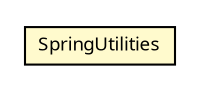 #!/usr/local/bin/dot
#
# Class diagram 
# Generated by UMLGraph version R5_6 (http://www.umlgraph.org/)
#

digraph G {
	edge [fontname="Trebuchet MS",fontsize=10,labelfontname="Trebuchet MS",labelfontsize=10];
	node [fontname="Trebuchet MS",fontsize=10,shape=plaintext];
	nodesep=0.25;
	ranksep=0.5;
	// se.cambio.cds.formgen.view.util.SpringUtilities
	c322894 [label=<<table title="se.cambio.cds.formgen.view.util.SpringUtilities" border="0" cellborder="1" cellspacing="0" cellpadding="2" port="p" bgcolor="lemonChiffon" href="./SpringUtilities.html">
		<tr><td><table border="0" cellspacing="0" cellpadding="1">
<tr><td align="center" balign="center"><font face="Trebuchet MS"> SpringUtilities </font></td></tr>
		</table></td></tr>
		</table>>, URL="./SpringUtilities.html", fontname="Trebuchet MS", fontcolor="black", fontsize=9.0];
}

